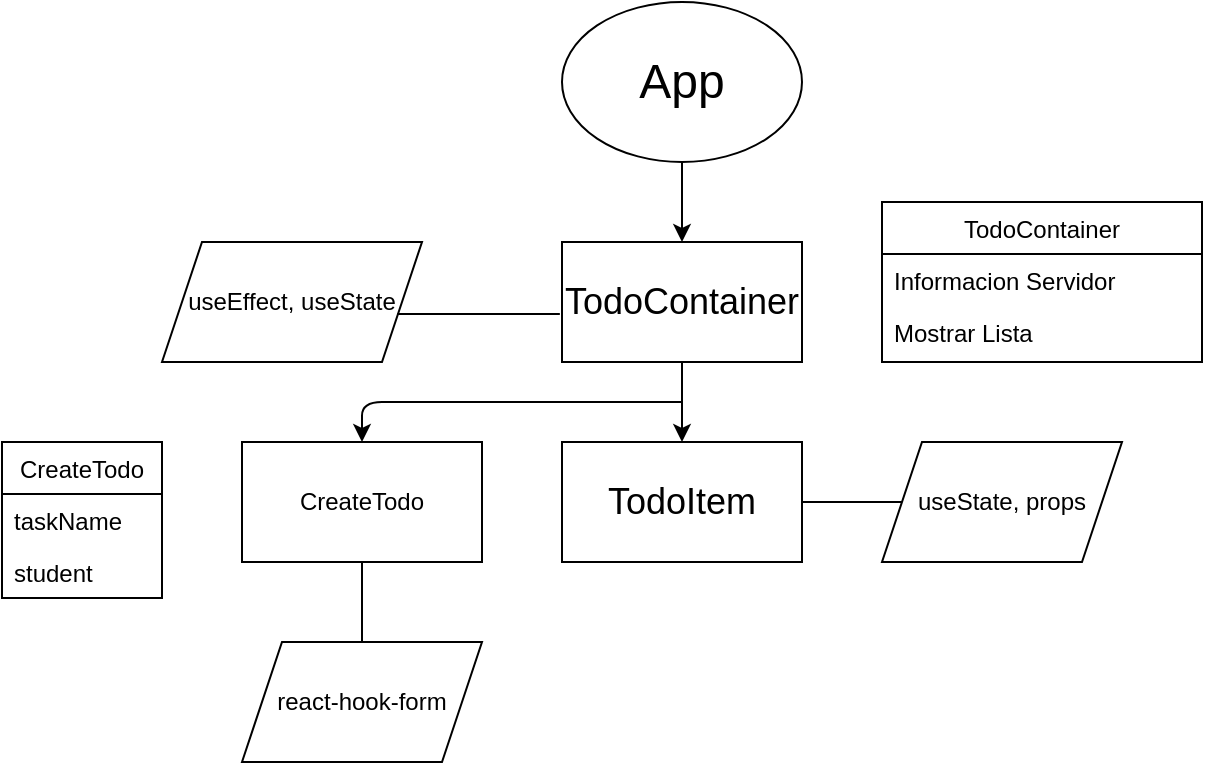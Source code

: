 <mxfile>
    <diagram id="qAjRqIwZZ3aiZR35XUYu" name="Page-1">
        <mxGraphModel dx="490" dy="306" grid="1" gridSize="10" guides="1" tooltips="1" connect="1" arrows="1" fold="1" page="1" pageScale="1" pageWidth="827" pageHeight="1169" math="0" shadow="0">
            <root>
                <mxCell id="0"/>
                <mxCell id="1" parent="0"/>
                <mxCell id="2" value="" style="ellipse;whiteSpace=wrap;html=1;" vertex="1" parent="1">
                    <mxGeometry x="280" y="40" width="120" height="80" as="geometry"/>
                </mxCell>
                <mxCell id="3" value="&lt;font style=&quot;font-size: 24px&quot;&gt;App&lt;/font&gt;" style="text;html=1;strokeColor=none;fillColor=none;align=center;verticalAlign=middle;whiteSpace=wrap;rounded=0;" vertex="1" parent="1">
                    <mxGeometry x="320" y="70" width="40" height="20" as="geometry"/>
                </mxCell>
                <mxCell id="4" value="" style="endArrow=classic;html=1;exitX=0.5;exitY=1;exitDx=0;exitDy=0;" edge="1" parent="1" source="2">
                    <mxGeometry width="50" height="50" relative="1" as="geometry">
                        <mxPoint x="320" y="170" as="sourcePoint"/>
                        <mxPoint x="340" y="160" as="targetPoint"/>
                    </mxGeometry>
                </mxCell>
                <mxCell id="5" value="&lt;font style=&quot;font-size: 18px&quot;&gt;TodoContainer&lt;/font&gt;" style="rounded=0;whiteSpace=wrap;html=1;" vertex="1" parent="1">
                    <mxGeometry x="280" y="160" width="120" height="60" as="geometry"/>
                </mxCell>
                <mxCell id="7" value="TodoContainer" style="swimlane;fontStyle=0;childLayout=stackLayout;horizontal=1;startSize=26;horizontalStack=0;resizeParent=1;resizeParentMax=0;resizeLast=0;collapsible=1;marginBottom=0;" vertex="1" parent="1">
                    <mxGeometry x="440" y="140" width="160" height="80" as="geometry"/>
                </mxCell>
                <mxCell id="8" value="Informacion Servidor" style="text;strokeColor=none;fillColor=none;align=left;verticalAlign=top;spacingLeft=4;spacingRight=4;overflow=hidden;rotatable=0;points=[[0,0.5],[1,0.5]];portConstraint=eastwest;" vertex="1" parent="7">
                    <mxGeometry y="26" width="160" height="26" as="geometry"/>
                </mxCell>
                <mxCell id="9" value="Mostrar Lista" style="text;strokeColor=none;fillColor=none;align=left;verticalAlign=top;spacingLeft=4;spacingRight=4;overflow=hidden;rotatable=0;points=[[0,0.5],[1,0.5]];portConstraint=eastwest;" vertex="1" parent="7">
                    <mxGeometry y="52" width="160" height="28" as="geometry"/>
                </mxCell>
                <mxCell id="11" value="&lt;font style=&quot;font-size: 18px&quot;&gt;TodoItem&lt;/font&gt;" style="rounded=0;whiteSpace=wrap;html=1;" vertex="1" parent="1">
                    <mxGeometry x="280" y="260" width="120" height="60" as="geometry"/>
                </mxCell>
                <mxCell id="12" value="" style="endArrow=classic;html=1;entryX=0.5;entryY=0;entryDx=0;entryDy=0;exitX=0.5;exitY=1;exitDx=0;exitDy=0;" edge="1" parent="1" source="5" target="11">
                    <mxGeometry width="50" height="50" relative="1" as="geometry">
                        <mxPoint x="320" y="270" as="sourcePoint"/>
                        <mxPoint x="370" y="220" as="targetPoint"/>
                    </mxGeometry>
                </mxCell>
                <mxCell id="13" value="CreateTodo" style="rounded=0;whiteSpace=wrap;html=1;" vertex="1" parent="1">
                    <mxGeometry x="120" y="260" width="120" height="60" as="geometry"/>
                </mxCell>
                <mxCell id="14" value="" style="endArrow=classic;html=1;" edge="1" parent="1">
                    <mxGeometry width="50" height="50" relative="1" as="geometry">
                        <mxPoint x="340" y="240" as="sourcePoint"/>
                        <mxPoint x="180" y="260" as="targetPoint"/>
                        <Array as="points">
                            <mxPoint x="180" y="240"/>
                        </Array>
                    </mxGeometry>
                </mxCell>
                <mxCell id="15" value="CreateTodo" style="swimlane;fontStyle=0;childLayout=stackLayout;horizontal=1;startSize=26;horizontalStack=0;resizeParent=1;resizeParentMax=0;resizeLast=0;collapsible=1;marginBottom=0;" vertex="1" parent="1">
                    <mxGeometry y="260" width="80" height="78" as="geometry"/>
                </mxCell>
                <mxCell id="16" value="taskName" style="text;strokeColor=none;fillColor=none;align=left;verticalAlign=top;spacingLeft=4;spacingRight=4;overflow=hidden;rotatable=0;points=[[0,0.5],[1,0.5]];portConstraint=eastwest;" vertex="1" parent="15">
                    <mxGeometry y="26" width="80" height="26" as="geometry"/>
                </mxCell>
                <mxCell id="17" value="student" style="text;strokeColor=none;fillColor=none;align=left;verticalAlign=top;spacingLeft=4;spacingRight=4;overflow=hidden;rotatable=0;points=[[0,0.5],[1,0.5]];portConstraint=eastwest;" vertex="1" parent="15">
                    <mxGeometry y="52" width="80" height="26" as="geometry"/>
                </mxCell>
                <mxCell id="19" value="useEffect, useState" style="shape=parallelogram;perimeter=parallelogramPerimeter;whiteSpace=wrap;html=1;fixedSize=1;" vertex="1" parent="1">
                    <mxGeometry x="80" y="160" width="130" height="60" as="geometry"/>
                </mxCell>
                <mxCell id="20" value="" style="endArrow=none;html=1;entryX=-0.009;entryY=0.601;entryDx=0;entryDy=0;entryPerimeter=0;exitX=0.905;exitY=0.601;exitDx=0;exitDy=0;exitPerimeter=0;" edge="1" parent="1" source="19" target="5">
                    <mxGeometry width="50" height="50" relative="1" as="geometry">
                        <mxPoint x="180" y="196" as="sourcePoint"/>
                        <mxPoint x="250" y="180" as="targetPoint"/>
                    </mxGeometry>
                </mxCell>
                <mxCell id="21" value="useState, props" style="shape=parallelogram;perimeter=parallelogramPerimeter;whiteSpace=wrap;html=1;fixedSize=1;" vertex="1" parent="1">
                    <mxGeometry x="440" y="260" width="120" height="60" as="geometry"/>
                </mxCell>
                <mxCell id="22" value="" style="endArrow=none;html=1;" edge="1" parent="1" source="11" target="21">
                    <mxGeometry width="50" height="50" relative="1" as="geometry">
                        <mxPoint x="400" y="320" as="sourcePoint"/>
                        <mxPoint x="450" y="270" as="targetPoint"/>
                    </mxGeometry>
                </mxCell>
                <mxCell id="23" value="react-hook-form" style="shape=parallelogram;perimeter=parallelogramPerimeter;whiteSpace=wrap;html=1;fixedSize=1;" vertex="1" parent="1">
                    <mxGeometry x="120" y="360" width="120" height="60" as="geometry"/>
                </mxCell>
                <mxCell id="24" value="" style="endArrow=none;html=1;" edge="1" parent="1" source="23" target="13">
                    <mxGeometry width="50" height="50" relative="1" as="geometry">
                        <mxPoint x="160" y="370" as="sourcePoint"/>
                        <mxPoint x="210" y="320" as="targetPoint"/>
                    </mxGeometry>
                </mxCell>
            </root>
        </mxGraphModel>
    </diagram>
</mxfile>